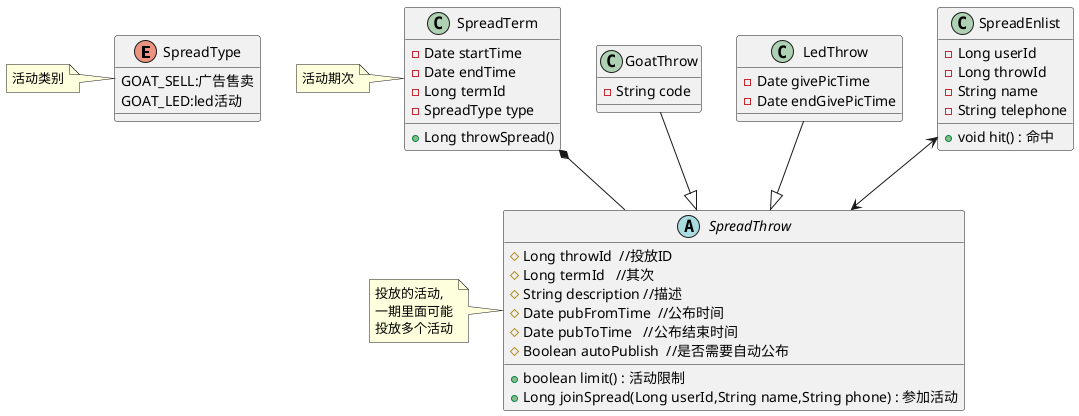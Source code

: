 @startuml

enum SpreadType{
GOAT_SELL:广告售卖
GOAT_LED:led活动
}

note left of SpreadType:活动类别

class SpreadTerm{
-Date startTime
-Date endTime
-Long termId
-SpreadType type

+Long throwSpread()
}

note left of SpreadTerm:活动期次

abstract class SpreadThrow{
#Long throwId  //投放ID
#Long termId   //其次
#String description //描述
#Date pubFromTime  //公布时间
#Date pubToTime   //公布结束时间
#Boolean autoPublish  //是否需要自动公布

+boolean limit() : 活动限制
+Long joinSpread(Long userId,String name,String phone) : 参加活动
}

note left of SpreadThrow:投放的活动,\n一期里面可能\n投放多个活动

class GoatThrow{
-String code
}

class LedThrow{
-Date givePicTime
-Date endGivePicTime
}

class SpreadEnlist{
-Long userId
-Long throwId
-String name
-String telephone
+void hit() : 命中
}



GoatThrow --|> SpreadThrow

LedThrow --|> SpreadThrow

SpreadTerm *-- SpreadThrow

SpreadEnlist <--> SpreadThrow

@enduml